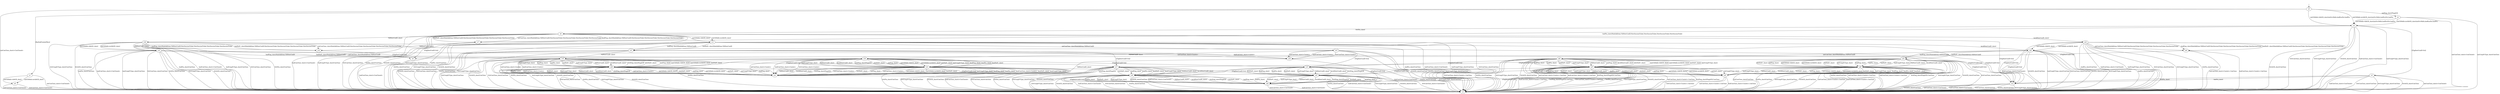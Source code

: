 digraph "../results/quinnModels/quinn-PSK-s-2/learnedModel" {
s0 [label=s0];
s1 [label=s1];
s2 [label=s2];
s3 [label=s3];
s4 [label=s4];
s5 [label=s5];
s6 [label=s6];
s7 [label=s7];
s8 [label=s8];
s9 [label=s9];
s10 [label=s10];
s11 [label=s11];
s12 [label=s12];
s13 [label=s13];
s14 [label=s14];
s15 [label=s15];
s16 [label=s16];
s17 [label=s17];
s18 [label=s18];
s19 [label=s19];
s20 [label=s20];
s21 [label=s21];
s22 [label=s22];
s23 [label=s23];
s24 [label=s24];
s25 [label=s25];
s26 [label=s26];
s27 [label=s27];
s28 [label=s28];
s29 [label=s29];
s30 [label=s30];
s31 [label=s31];
s32 [label=s32];
s33 [label=s33];
s34 [label=s34];
s35 [label=s35];
s0 -> s4  [label="initPing_short/PingACK "];
s0 -> s3  [label="initConClose_short/<ConClosed> "];
s0 -> s2  [label="initCltHello-vldACK_short/initSvrHello,hndEncExt,hndFin "];
s0 -> s2  [label="initCltHello-invldACK_short/initSvrHello,hndEncExt,hndFin "];
s0 -> s1  [label="[RmPadFrmInitPkts]/ "];
s1 -> s3  [label="initConClose_short/<ConClosed> "];
s1 -> s8  [label="initCltHello-vldACK_short/ "];
s1 -> s8  [label="initCltHello-invldACK_short/ "];
s2 -> s7  [label="hndFin_short/HndshkDone,VldNewConID,NewSessionTicket,NewSessionTicket,NewSessionTicket,NewSessionTicket "];
s2 -> s3  [label="hndConClose_short/<ConClosed> "];
s2 -> s3  [label="hndUnxpFrType_short/ConClose "];
s2 -> s3  [label="0rttConClose_short/ConClose "];
s2 -> s6  [label="0rttFin_short/ "];
s2 -> s3  [label="0rttUnxpFrType_short/ConClose "];
s2 -> s3  [label="0rttACK_short/ConClose "];
s2 -> s5  [label="[ChgDestConID-Ori]/ "];
s4 -> s3  [label="initConClose_short/<ConClosed> "];
s4 -> s2  [label="initCltHello-vldACK_short/initSvrHello,hndEncExt,hndFin "];
s4 -> s2  [label="initCltHello-invldACK_short/initSvrHello,hndEncExt,hndFin "];
s4 -> s3  [label="initUnxpFrType_short/ConClose "];
s5 -> s3  [label="initConClose_short/<ConClosed> "];
s5 -> s12  [label="hndFin_short/ "];
s5 -> s3  [label="hndConClose_short/<ConClosed> "];
s5 -> s3  [label="0rttConClose_short/ConClose "];
s5 -> s12  [label="0rttFin_short/ "];
s5 -> s3  [label="0rttUnxpFrType_short/ConClose "];
s5 -> s3  [label="0rttACK_short/ConClose "];
s6 -> s7  [label="initConClose_short/HndshkDone,VldNewConID,NewSessionTicket,NewSessionTicket,NewSessionTicket,NewSessionTicket "];
s6 -> s11  [label="initCltHello-vldACK_short/ "];
s6 -> s11  [label="initCltHello-invldACK_short/ "];
s6 -> s7  [label="hndPing_short/HndshkDone,VldNewConID,NewSessionTicket,NewSessionTicket,NewSessionTicket,NewSessionTicket "];
s6 -> s3  [label="hndFin_short/ConClose "];
s6 -> s3  [label="hndConClose_short/<ConClosed> "];
s6 -> s7  [label="hndNoFr_short/HndshkDone,VldNewConID,NewSessionTicket,NewSessionTicket,NewSessionTicket,NewSessionTicket "];
s6 -> s3  [label="hndUnxpFrType_short/ConClose "];
s6 -> s34  [label="VldNewConID_short/ "];
s6 -> s23  [label="InvldNewConID_short/ "];
s6 -> s3  [label="0rttConClose_short/ConClose "];
s6 -> s3  [label="0rttFin_short/ConClose "];
s6 -> s3  [label="0rttUnxpFrType_short/ConClose "];
s6 -> s3  [label="0rttACK_short/ConClose "];
s6 -> s12  [label="[ChgDestConID-Ori]/ "];
s7 -> s10  [label="VldNewConID_short/ "];
s7 -> s9  [label="[ChgDestConID-Ori]/ "];
s8 -> s3  [label="initConClose_short/<ConClosed> "];
s8 -> s3  [label="0rttConClose_short/<ConClosed> "];
s9 -> s3  [label="hndConClose_short/<ConClosed> "];
s10 -> s9  [label="[ChgDestConID-Ori]/ "];
s11 -> s14  [label="initConClose_short/HndshkDone,VldNewConID "];
s11 -> s13  [label="hndPing_short/HndshkDone,VldNewConID "];
s11 -> s3  [label="hndFin_short/ConClose "];
s11 -> s3  [label="hndConClose_short/<ConClosed> "];
s11 -> s13  [label="hndNoFr_short/HndshkDone,VldNewConID "];
s11 -> s3  [label="hndUnxpFrType_short/ConClose "];
s11 -> s33  [label="VldNewConID_short/ "];
s11 -> s22  [label="InvldNewConID_short/ "];
s11 -> s3  [label="0rttConClose_short/ConClose "];
s11 -> s3  [label="0rttFin_short/ConClose "];
s11 -> s3  [label="0rttUnxpFrType_short/ConClose "];
s11 -> s3  [label="0rttACK_short/ConClose "];
s11 -> s12  [label="[ChgDestConID-Ori]/ "];
s12 -> s3  [label="initConClose_short/<ConClosed> "];
s12 -> s3  [label="hndConClose_short/<ConClosed> "];
s12 -> s3  [label="0rttConClose_short/ConClose "];
s12 -> s3  [label="0rttFin_short/ConClose "];
s12 -> s3  [label="0rttUnxpFrType_short/ConClose "];
s12 -> s3  [label="0rttACK_short/ConClose "];
s13 -> s19  [label="initConClose_short/<ConAct> "];
s13 -> s19  [label="hndConClose_short/<ConAct> "];
s13 -> s18  [label="VldNewConID_short/ "];
s13 -> s3  [label="0rttConClose_short/ConClose "];
s13 -> s3  [label="0rttFin_short/ConClose "];
s13 -> s3  [label="0rttUnxpFrType_short/ConClose "];
s13 -> s3  [label="0rttACK_short/ConClose "];
s13 -> s17  [label="[ChgDestConID-Ori]/ "];
s14 -> s19  [label="initConClose_short/<ConAct> "];
s14 -> s19  [label="hndConClose_short/<ConAct> "];
s14 -> s16  [label="VldNewConID_short/ "];
s14 -> s19  [label="0rttConClose_short/<ConAct> "];
s14 -> s3  [label="0rttFin_short/ConClose "];
s14 -> s3  [label="0rttUnxpFrType_short/ConClose "];
s14 -> s3  [label="0rttACK_short/ConClose "];
s14 -> s15  [label="[ChgDestConID-Ori]/ "];
s15 -> s32  [label="hndPing_short/ "];
s15 -> s32  [label="hndFin_short/ "];
s15 -> s3  [label="hndConClose_short/<ConClosed> "];
s15 -> s32  [label="hndNoFr_short/ "];
s15 -> s32  [label="hndUnxpFrType_short/ "];
s15 -> s32  [label="VldNewConID_short/ "];
s15 -> s32  [label="InvldNewConID_short/ "];
s15 -> s32  [label="0rttPing_short/PingACK "];
s15 -> s3  [label="0rttConClose_short/<ConClosed> "];
s15 -> s3  [label="0rttFin_short/ConClose "];
s15 -> s32  [label="0rttNoFr_short/ "];
s15 -> s3  [label="0rttUnxpFrType_short/ConClose "];
s15 -> s3  [label="0rttACK_short/ConClose "];
s16 -> s31  [label="initPing_short/ "];
s16 -> s21  [label="initConClose_short/<ConAct> "];
s16 -> s31  [label="initCltHello-vldACK_short/ "];
s16 -> s31  [label="initCltHello-invldACK_short/ "];
s16 -> s31  [label="initNoFr_short/ "];
s16 -> s31  [label="initUnxpFrType_short/ "];
s16 -> s31  [label="hndPing_short/ "];
s16 -> s31  [label="hndFin_short/ "];
s16 -> s21  [label="hndConClose_short/<ConAct> "];
s16 -> s31  [label="hndNoFr_short/ "];
s16 -> s31  [label="hndUnxpFrType_short/ "];
s16 -> s31  [label="VldNewConID_short/ "];
s16 -> s31  [label="InvldNewConID_short/ "];
s16 -> s31  [label="0rttPing_short/PingACK "];
s16 -> s21  [label="0rttConClose_short/<ConAct> "];
s16 -> s3  [label="0rttFin_short/ConClose "];
s16 -> s31  [label="0rttNoFr_short/ "];
s16 -> s3  [label="0rttUnxpFrType_short/ConClose "];
s16 -> s3  [label="0rttACK_short/ConClose "];
s16 -> s15  [label="[ChgDestConID-Ori]/ "];
s17 -> s30  [label="hndPing_short/ "];
s17 -> s30  [label="hndFin_short/ "];
s17 -> s3  [label="hndConClose_short/<ConClosed> "];
s17 -> s30  [label="hndNoFr_short/ "];
s17 -> s30  [label="hndUnxpFrType_short/ "];
s17 -> s30  [label="VldNewConID_short/ "];
s17 -> s30  [label="InvldNewConID_short/ "];
s17 -> s30  [label="0rttPing_short/PingACK "];
s17 -> s3  [label="0rttConClose_short/ConClose "];
s17 -> s3  [label="0rttFin_short/ConClose "];
s17 -> s30  [label="0rttNoFr_short/ "];
s17 -> s3  [label="0rttUnxpFrType_short/ConClose "];
s17 -> s3  [label="0rttACK_short/ConClose "];
s18 -> s29  [label="initPing_short/ "];
s18 -> s21  [label="initConClose_short/<ConAct> "];
s18 -> s29  [label="initCltHello-vldACK_short/ "];
s18 -> s29  [label="initCltHello-invldACK_short/ "];
s18 -> s29  [label="initNoFr_short/ "];
s18 -> s29  [label="initUnxpFrType_short/ "];
s18 -> s29  [label="hndPing_short/ "];
s18 -> s29  [label="hndFin_short/ "];
s18 -> s21  [label="hndConClose_short/<ConAct> "];
s18 -> s29  [label="hndNoFr_short/ "];
s18 -> s29  [label="hndUnxpFrType_short/ "];
s18 -> s29  [label="VldNewConID_short/ "];
s18 -> s29  [label="InvldNewConID_short/ "];
s18 -> s29  [label="0rttPing_short/PingACK "];
s18 -> s3  [label="0rttConClose_short/ConClose "];
s18 -> s3  [label="0rttFin_short/ConClose "];
s18 -> s29  [label="0rttNoFr_short/ "];
s18 -> s3  [label="0rttUnxpFrType_short/ConClose "];
s18 -> s3  [label="0rttACK_short/ConClose "];
s18 -> s17  [label="[ChgDestConID-Ori]/ "];
s19 -> s21  [label="VldNewConID_short/ "];
s19 -> s20  [label="[ChgDestConID-Ori]/ "];
s20 -> s3  [label="hndConClose_short/<ConClosed> "];
s20 -> s3  [label="0rttConClose_short/<ConClosed> "];
s21 -> s20  [label="[ChgDestConID-Ori]/ "];
s22 -> s26  [label="initConClose_short/HndshkDone,VldNewConID "];
s22 -> s25  [label="hndPing_short/HndshkDone,VldNewConID "];
s22 -> s3  [label="hndFin_short/ConClose "];
s22 -> s3  [label="hndConClose_short/<ConClosed> "];
s22 -> s25  [label="hndNoFr_short/HndshkDone,VldNewConID "];
s22 -> s3  [label="hndUnxpFrType_short/ConClose "];
s22 -> s3  [label="0rttConClose_short/ConClose "];
s22 -> s3  [label="0rttFin_short/ConClose "];
s22 -> s3  [label="0rttUnxpFrType_short/ConClose "];
s22 -> s3  [label="0rttACK_short/ConClose "];
s22 -> s12  [label="[ChgDestConID-Ori]/ "];
s23 -> s24  [label="initConClose_short/HndshkDone,VldNewConID,NewSessionTicket,NewSessionTicket,NewSessionTicket,NewSessionTicket "];
s23 -> s22  [label="initCltHello-vldACK_short/ "];
s23 -> s22  [label="initCltHello-invldACK_short/ "];
s23 -> s24  [label="hndPing_short/HndshkDone,VldNewConID,NewSessionTicket,NewSessionTicket,NewSessionTicket,NewSessionTicket "];
s23 -> s3  [label="hndFin_short/ConClose "];
s23 -> s3  [label="hndConClose_short/<ConClosed> "];
s23 -> s24  [label="hndNoFr_short/HndshkDone,VldNewConID,NewSessionTicket,NewSessionTicket,NewSessionTicket,NewSessionTicket "];
s23 -> s3  [label="hndUnxpFrType_short/ConClose "];
s23 -> s3  [label="0rttConClose_short/ConClose "];
s23 -> s3  [label="0rttFin_short/ConClose "];
s23 -> s3  [label="0rttUnxpFrType_short/ConClose "];
s23 -> s3  [label="0rttACK_short/ConClose "];
s23 -> s12  [label="[ChgDestConID-Ori]/ "];
s24 -> s3  [label="initConClose_short/<ConAct>,ConClose "];
s24 -> s3  [label="hndConClose_short/<ConAct>,ConClose "];
s24 -> s9  [label="[ChgDestConID-Ori]/ "];
s25 -> s28  [label="initPing_short/ "];
s25 -> s3  [label="initConClose_short/<ConAct>,ConClose "];
s25 -> s28  [label="initCltHello-vldACK_short/ "];
s25 -> s28  [label="initCltHello-invldACK_short/ "];
s25 -> s28  [label="initNoFr_short/ "];
s25 -> s28  [label="initUnxpFrType_short/ "];
s25 -> s28  [label="hndPing_short/ "];
s25 -> s28  [label="hndFin_short/ "];
s25 -> s3  [label="hndConClose_short/<ConAct>,ConClose "];
s25 -> s28  [label="hndNoFr_short/ "];
s25 -> s28  [label="hndUnxpFrType_short/ "];
s25 -> s28  [label="VldNewConID_short/ "];
s25 -> s28  [label="InvldNewConID_short/ "];
s25 -> s3  [label="0rttPing_short/PingACK,ConClose "];
s25 -> s3  [label="0rttConClose_short/ConClose "];
s25 -> s3  [label="0rttFin_short/ConClose "];
s25 -> s28  [label="0rttNoFr_short/ "];
s25 -> s3  [label="0rttUnxpFrType_short/ConClose "];
s25 -> s3  [label="0rttACK_short/ConClose "];
s25 -> s17  [label="[ChgDestConID-Ori]/ "];
s26 -> s27  [label="initPing_short/ "];
s26 -> s3  [label="initConClose_short/<ConAct>,ConClose "];
s26 -> s27  [label="initCltHello-vldACK_short/ "];
s26 -> s27  [label="initCltHello-invldACK_short/ "];
s26 -> s27  [label="initNoFr_short/ "];
s26 -> s27  [label="initUnxpFrType_short/ "];
s26 -> s27  [label="hndPing_short/ "];
s26 -> s27  [label="hndFin_short/ "];
s26 -> s3  [label="hndConClose_short/<ConAct>,ConClose "];
s26 -> s27  [label="hndNoFr_short/ "];
s26 -> s27  [label="hndUnxpFrType_short/ "];
s26 -> s27  [label="VldNewConID_short/ "];
s26 -> s27  [label="InvldNewConID_short/ "];
s26 -> s3  [label="0rttPing_short/PingACK,ConClose "];
s26 -> s3  [label="0rttConClose_short/<ConAct>,ConClose "];
s26 -> s3  [label="0rttFin_short/ConClose "];
s26 -> s27  [label="0rttNoFr_short/ "];
s26 -> s3  [label="0rttUnxpFrType_short/ConClose "];
s26 -> s3  [label="0rttACK_short/ConClose "];
s26 -> s15  [label="[ChgDestConID-Ori]/ "];
s27 -> s35  [label="initPing_short/ "];
s27 -> s3  [label="initConClose_short/<ConAct>,ConClose "];
s27 -> s35  [label="initCltHello-vldACK_short/ "];
s27 -> s35  [label="initCltHello-invldACK_short/ "];
s27 -> s35  [label="initNoFr_short/ "];
s27 -> s35  [label="initUnxpFrType_short/ "];
s27 -> s35  [label="hndPing_short/ "];
s27 -> s35  [label="hndFin_short/ "];
s27 -> s3  [label="hndConClose_short/<ConAct>,ConClose "];
s27 -> s35  [label="hndNoFr_short/ "];
s27 -> s35  [label="hndUnxpFrType_short/ "];
s27 -> s35  [label="VldNewConID_short/ "];
s27 -> s35  [label="InvldNewConID_short/ "];
s27 -> s3  [label="0rttPing_short/PingACK,ConClose "];
s27 -> s3  [label="0rttConClose_short/<ConAct>,ConClose "];
s27 -> s3  [label="0rttFin_short/ConClose "];
s27 -> s35  [label="0rttNoFr_short/ "];
s27 -> s3  [label="0rttUnxpFrType_short/ConClose "];
s27 -> s3  [label="0rttACK_short/ConClose "];
s27 -> s32  [label="[ChgDestConID-Ori]/ "];
s28 -> s35  [label="initPing_short/ "];
s28 -> s3  [label="initConClose_short/<ConAct>,ConClose "];
s28 -> s35  [label="initCltHello-vldACK_short/ "];
s28 -> s35  [label="initCltHello-invldACK_short/ "];
s28 -> s35  [label="initNoFr_short/ "];
s28 -> s35  [label="initUnxpFrType_short/ "];
s28 -> s35  [label="hndPing_short/ "];
s28 -> s35  [label="hndFin_short/ "];
s28 -> s3  [label="hndConClose_short/<ConAct>,ConClose "];
s28 -> s35  [label="hndNoFr_short/ "];
s28 -> s35  [label="hndUnxpFrType_short/ "];
s28 -> s35  [label="VldNewConID_short/ "];
s28 -> s35  [label="InvldNewConID_short/ "];
s28 -> s3  [label="0rttPing_short/PingACK,ConClose "];
s28 -> s3  [label="0rttConClose_short/ConClose "];
s28 -> s3  [label="0rttFin_short/ConClose "];
s28 -> s35  [label="0rttNoFr_short/ "];
s28 -> s3  [label="0rttUnxpFrType_short/ConClose "];
s28 -> s3  [label="0rttACK_short/ConClose "];
s28 -> s30  [label="[ChgDestConID-Ori]/ "];
s29 -> s21  [label="initPing_short/ "];
s29 -> s21  [label="initConClose_short/<ConAct> "];
s29 -> s21  [label="initCltHello-vldACK_short/ "];
s29 -> s21  [label="initCltHello-invldACK_short/ "];
s29 -> s21  [label="initNoFr_short/ "];
s29 -> s21  [label="initUnxpFrType_short/ "];
s29 -> s21  [label="hndPing_short/ "];
s29 -> s21  [label="hndFin_short/ "];
s29 -> s21  [label="hndConClose_short/<ConAct> "];
s29 -> s21  [label="hndNoFr_short/ "];
s29 -> s21  [label="hndUnxpFrType_short/ "];
s29 -> s21  [label="VldNewConID_short/ "];
s29 -> s21  [label="InvldNewConID_short/ "];
s29 -> s21  [label="0rttPing_short/PingACK "];
s29 -> s3  [label="0rttConClose_short/ConClose "];
s29 -> s3  [label="0rttFin_short/ConClose "];
s29 -> s21  [label="0rttNoFr_short/ "];
s29 -> s3  [label="0rttUnxpFrType_short/ConClose "];
s29 -> s3  [label="0rttACK_short/ConClose "];
s29 -> s30  [label="[ChgDestConID-Ori]/ "];
s30 -> s20  [label="hndPing_short/ "];
s30 -> s20  [label="hndFin_short/ "];
s30 -> s3  [label="hndConClose_short/<ConClosed> "];
s30 -> s20  [label="hndNoFr_short/ "];
s30 -> s20  [label="hndUnxpFrType_short/ "];
s30 -> s20  [label="VldNewConID_short/ "];
s30 -> s20  [label="InvldNewConID_short/ "];
s30 -> s20  [label="0rttPing_short/PingACK "];
s30 -> s3  [label="0rttConClose_short/ConClose "];
s30 -> s3  [label="0rttFin_short/ConClose "];
s30 -> s20  [label="0rttNoFr_short/ "];
s30 -> s3  [label="0rttUnxpFrType_short/ConClose "];
s30 -> s3  [label="0rttACK_short/ConClose "];
s31 -> s21  [label="initPing_short/ "];
s31 -> s21  [label="initConClose_short/<ConAct> "];
s31 -> s21  [label="initCltHello-vldACK_short/ "];
s31 -> s21  [label="initCltHello-invldACK_short/ "];
s31 -> s21  [label="initNoFr_short/ "];
s31 -> s21  [label="initUnxpFrType_short/ "];
s31 -> s21  [label="hndPing_short/ "];
s31 -> s21  [label="hndFin_short/ "];
s31 -> s21  [label="hndConClose_short/<ConAct> "];
s31 -> s21  [label="hndNoFr_short/ "];
s31 -> s21  [label="hndUnxpFrType_short/ "];
s31 -> s21  [label="VldNewConID_short/ "];
s31 -> s21  [label="InvldNewConID_short/ "];
s31 -> s21  [label="0rttPing_short/PingACK "];
s31 -> s21  [label="0rttConClose_short/<ConAct> "];
s31 -> s3  [label="0rttFin_short/ConClose "];
s31 -> s21  [label="0rttNoFr_short/ "];
s31 -> s3  [label="0rttUnxpFrType_short/ConClose "];
s31 -> s3  [label="0rttACK_short/ConClose "];
s31 -> s32  [label="[ChgDestConID-Ori]/ "];
s32 -> s20  [label="hndPing_short/ "];
s32 -> s20  [label="hndFin_short/ "];
s32 -> s3  [label="hndConClose_short/<ConClosed> "];
s32 -> s20  [label="hndNoFr_short/ "];
s32 -> s20  [label="hndUnxpFrType_short/ "];
s32 -> s20  [label="VldNewConID_short/ "];
s32 -> s20  [label="InvldNewConID_short/ "];
s32 -> s20  [label="0rttPing_short/PingACK "];
s32 -> s3  [label="0rttConClose_short/<ConClosed> "];
s32 -> s3  [label="0rttFin_short/ConClose "];
s32 -> s20  [label="0rttNoFr_short/ "];
s32 -> s3  [label="0rttUnxpFrType_short/ConClose "];
s32 -> s3  [label="0rttACK_short/ConClose "];
s33 -> s16  [label="initConClose_short/HndshkDone,VldNewConID "];
s33 -> s18  [label="hndPing_short/HndshkDone,VldNewConID "];
s33 -> s3  [label="hndFin_short/ConClose "];
s33 -> s3  [label="hndConClose_short/<ConClosed> "];
s33 -> s18  [label="hndNoFr_short/HndshkDone,VldNewConID "];
s33 -> s3  [label="hndUnxpFrType_short/ConClose "];
s33 -> s3  [label="0rttConClose_short/ConClose "];
s33 -> s3  [label="0rttFin_short/ConClose "];
s33 -> s3  [label="0rttUnxpFrType_short/ConClose "];
s33 -> s3  [label="0rttACK_short/ConClose "];
s33 -> s12  [label="[ChgDestConID-Ori]/ "];
s34 -> s10  [label="initConClose_short/HndshkDone,VldNewConID,NewSessionTicket,NewSessionTicket,NewSessionTicket,NewSessionTicket "];
s34 -> s33  [label="initCltHello-vldACK_short/ "];
s34 -> s33  [label="initCltHello-invldACK_short/ "];
s34 -> s10  [label="hndPing_short/HndshkDone,VldNewConID,NewSessionTicket,NewSessionTicket,NewSessionTicket,NewSessionTicket "];
s34 -> s3  [label="hndFin_short/ConClose "];
s34 -> s3  [label="hndConClose_short/<ConClosed> "];
s34 -> s10  [label="hndNoFr_short/HndshkDone,VldNewConID,NewSessionTicket,NewSessionTicket,NewSessionTicket,NewSessionTicket "];
s34 -> s3  [label="hndUnxpFrType_short/ConClose "];
s34 -> s3  [label="0rttConClose_short/ConClose "];
s34 -> s3  [label="0rttFin_short/ConClose "];
s34 -> s3  [label="0rttUnxpFrType_short/ConClose "];
s34 -> s3  [label="0rttACK_short/ConClose "];
s34 -> s12  [label="[ChgDestConID-Ori]/ "];
s35 -> s3  [label="initConClose_short/<ConAct>,ConClose "];
s35 -> s3  [label="hndConClose_short/<ConAct>,ConClose "];
s35 -> s3  [label="0rttConClose_short/<ConAct>,ConClose "];
s35 -> s20  [label="[ChgDestConID-Ori]/ "];
__start0 [label="", shape=none];
__start0 -> s0  [label=""];
}
